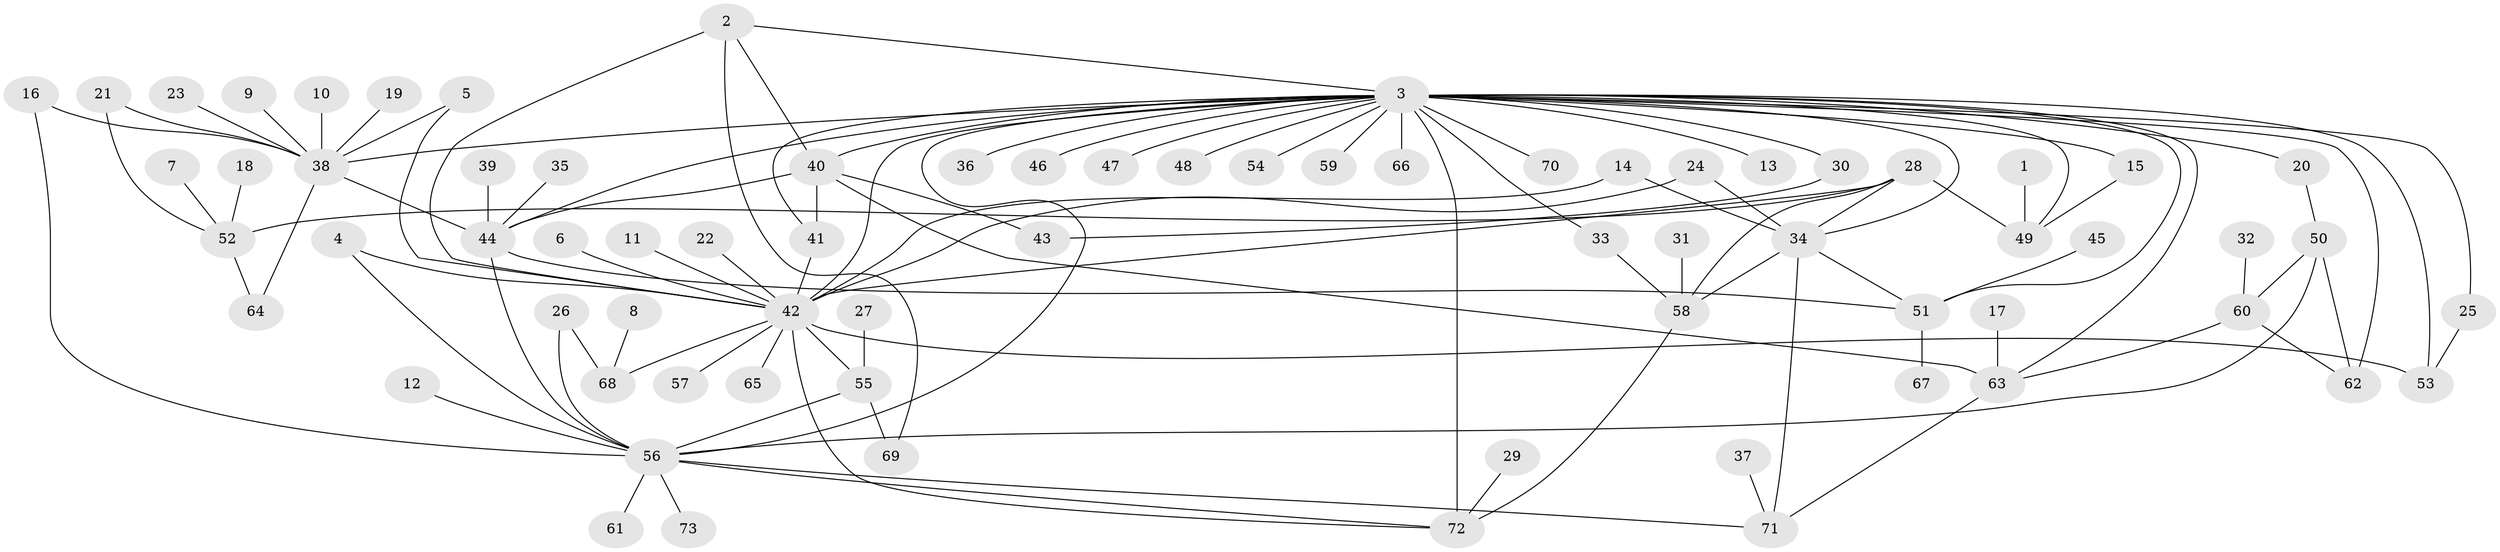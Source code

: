 // original degree distribution, {20: 0.00684931506849315, 13: 0.00684931506849315, 4: 0.04794520547945205, 12: 0.00684931506849315, 7: 0.0273972602739726, 3: 0.10273972602739725, 10: 0.00684931506849315, 5: 0.0547945205479452, 6: 0.0273972602739726, 1: 0.4315068493150685, 15: 0.00684931506849315, 2: 0.273972602739726}
// Generated by graph-tools (version 1.1) at 2025/25/03/09/25 03:25:56]
// undirected, 73 vertices, 109 edges
graph export_dot {
graph [start="1"]
  node [color=gray90,style=filled];
  1;
  2;
  3;
  4;
  5;
  6;
  7;
  8;
  9;
  10;
  11;
  12;
  13;
  14;
  15;
  16;
  17;
  18;
  19;
  20;
  21;
  22;
  23;
  24;
  25;
  26;
  27;
  28;
  29;
  30;
  31;
  32;
  33;
  34;
  35;
  36;
  37;
  38;
  39;
  40;
  41;
  42;
  43;
  44;
  45;
  46;
  47;
  48;
  49;
  50;
  51;
  52;
  53;
  54;
  55;
  56;
  57;
  58;
  59;
  60;
  61;
  62;
  63;
  64;
  65;
  66;
  67;
  68;
  69;
  70;
  71;
  72;
  73;
  1 -- 49 [weight=1.0];
  2 -- 3 [weight=1.0];
  2 -- 40 [weight=1.0];
  2 -- 42 [weight=1.0];
  2 -- 69 [weight=1.0];
  3 -- 13 [weight=1.0];
  3 -- 15 [weight=1.0];
  3 -- 20 [weight=1.0];
  3 -- 25 [weight=1.0];
  3 -- 30 [weight=1.0];
  3 -- 33 [weight=1.0];
  3 -- 34 [weight=1.0];
  3 -- 36 [weight=1.0];
  3 -- 38 [weight=1.0];
  3 -- 40 [weight=1.0];
  3 -- 41 [weight=1.0];
  3 -- 42 [weight=3.0];
  3 -- 44 [weight=2.0];
  3 -- 46 [weight=1.0];
  3 -- 47 [weight=1.0];
  3 -- 48 [weight=1.0];
  3 -- 49 [weight=2.0];
  3 -- 51 [weight=1.0];
  3 -- 53 [weight=1.0];
  3 -- 54 [weight=1.0];
  3 -- 56 [weight=1.0];
  3 -- 59 [weight=1.0];
  3 -- 62 [weight=1.0];
  3 -- 63 [weight=1.0];
  3 -- 66 [weight=1.0];
  3 -- 70 [weight=2.0];
  3 -- 72 [weight=1.0];
  4 -- 42 [weight=1.0];
  4 -- 56 [weight=1.0];
  5 -- 38 [weight=1.0];
  5 -- 42 [weight=1.0];
  6 -- 42 [weight=1.0];
  7 -- 52 [weight=1.0];
  8 -- 68 [weight=1.0];
  9 -- 38 [weight=1.0];
  10 -- 38 [weight=1.0];
  11 -- 42 [weight=1.0];
  12 -- 56 [weight=1.0];
  14 -- 34 [weight=1.0];
  14 -- 42 [weight=1.0];
  15 -- 49 [weight=1.0];
  16 -- 38 [weight=1.0];
  16 -- 56 [weight=1.0];
  17 -- 63 [weight=1.0];
  18 -- 52 [weight=1.0];
  19 -- 38 [weight=1.0];
  20 -- 50 [weight=1.0];
  21 -- 38 [weight=1.0];
  21 -- 52 [weight=1.0];
  22 -- 42 [weight=1.0];
  23 -- 38 [weight=1.0];
  24 -- 34 [weight=1.0];
  24 -- 42 [weight=1.0];
  25 -- 53 [weight=1.0];
  26 -- 56 [weight=1.0];
  26 -- 68 [weight=1.0];
  27 -- 55 [weight=1.0];
  28 -- 34 [weight=1.0];
  28 -- 42 [weight=1.0];
  28 -- 49 [weight=1.0];
  28 -- 52 [weight=1.0];
  28 -- 58 [weight=1.0];
  29 -- 72 [weight=1.0];
  30 -- 43 [weight=1.0];
  31 -- 58 [weight=1.0];
  32 -- 60 [weight=1.0];
  33 -- 58 [weight=1.0];
  34 -- 51 [weight=1.0];
  34 -- 58 [weight=1.0];
  34 -- 71 [weight=1.0];
  35 -- 44 [weight=1.0];
  37 -- 71 [weight=1.0];
  38 -- 44 [weight=2.0];
  38 -- 64 [weight=1.0];
  39 -- 44 [weight=1.0];
  40 -- 41 [weight=1.0];
  40 -- 43 [weight=1.0];
  40 -- 44 [weight=1.0];
  40 -- 63 [weight=1.0];
  41 -- 42 [weight=1.0];
  42 -- 53 [weight=1.0];
  42 -- 55 [weight=1.0];
  42 -- 57 [weight=1.0];
  42 -- 65 [weight=1.0];
  42 -- 68 [weight=1.0];
  42 -- 72 [weight=1.0];
  44 -- 51 [weight=1.0];
  44 -- 56 [weight=1.0];
  45 -- 51 [weight=1.0];
  50 -- 56 [weight=1.0];
  50 -- 60 [weight=1.0];
  50 -- 62 [weight=1.0];
  51 -- 67 [weight=1.0];
  52 -- 64 [weight=1.0];
  55 -- 56 [weight=1.0];
  55 -- 69 [weight=1.0];
  56 -- 61 [weight=1.0];
  56 -- 71 [weight=1.0];
  56 -- 72 [weight=1.0];
  56 -- 73 [weight=1.0];
  58 -- 72 [weight=1.0];
  60 -- 62 [weight=1.0];
  60 -- 63 [weight=1.0];
  63 -- 71 [weight=1.0];
}
